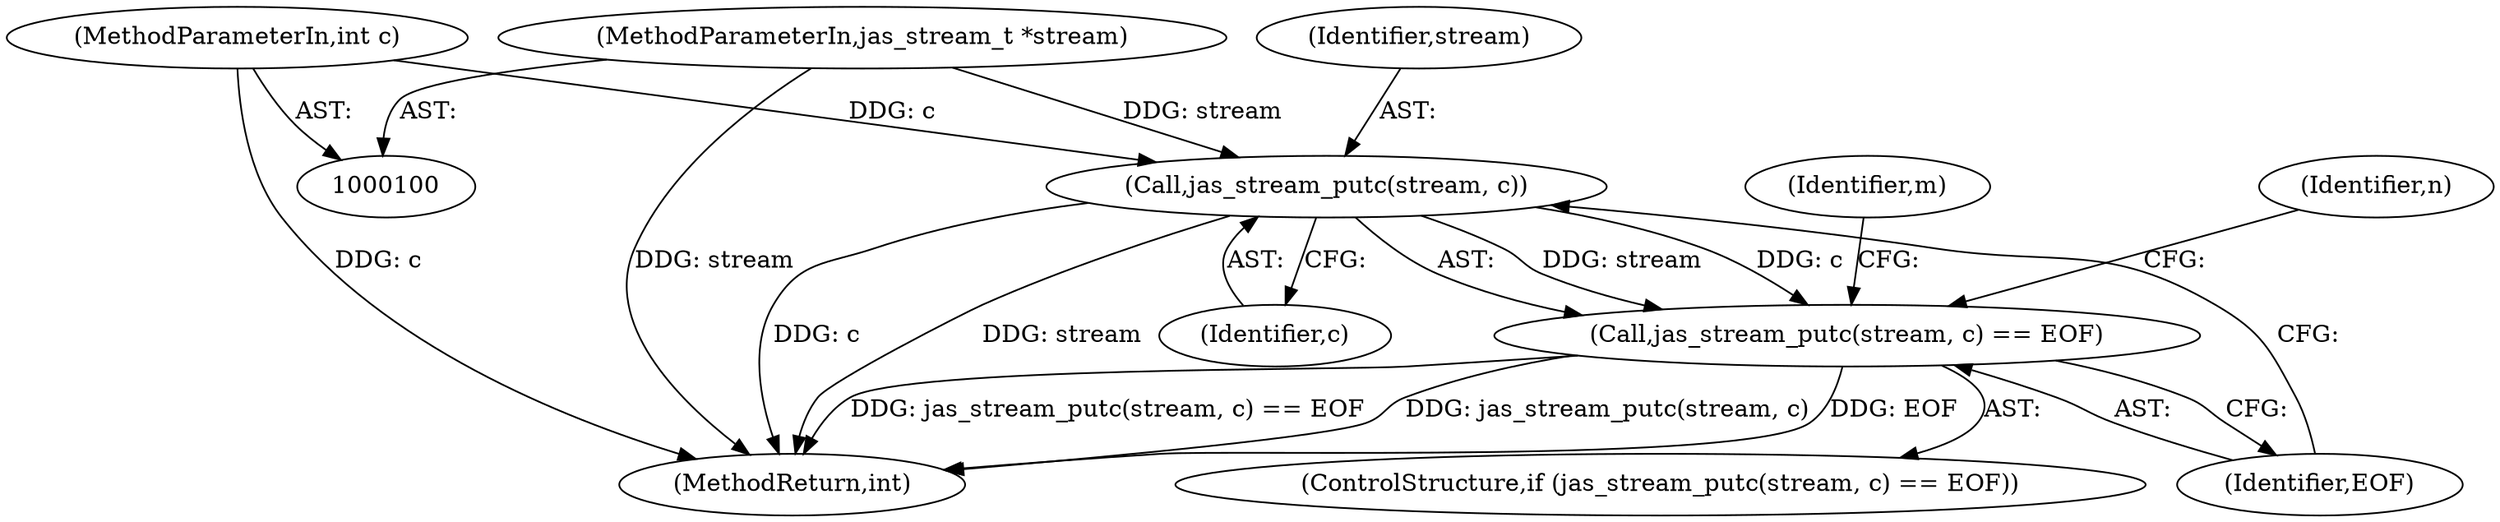 digraph "0_jasper_634ce8e8a5accc0fa05dd2c20d42b4749d4b2735_1@pointer" {
"1000128" [label="(Call,jas_stream_putc(stream, c))"];
"1000101" [label="(MethodParameterIn,jas_stream_t *stream)"];
"1000103" [label="(MethodParameterIn,int c)"];
"1000127" [label="(Call,jas_stream_putc(stream, c) == EOF)"];
"1000131" [label="(Identifier,EOF)"];
"1000124" [label="(Identifier,m)"];
"1000138" [label="(MethodReturn,int)"];
"1000129" [label="(Identifier,stream)"];
"1000103" [label="(MethodParameterIn,int c)"];
"1000130" [label="(Identifier,c)"];
"1000127" [label="(Call,jas_stream_putc(stream, c) == EOF)"];
"1000128" [label="(Call,jas_stream_putc(stream, c))"];
"1000134" [label="(Identifier,n)"];
"1000126" [label="(ControlStructure,if (jas_stream_putc(stream, c) == EOF))"];
"1000101" [label="(MethodParameterIn,jas_stream_t *stream)"];
"1000128" -> "1000127"  [label="AST: "];
"1000128" -> "1000130"  [label="CFG: "];
"1000129" -> "1000128"  [label="AST: "];
"1000130" -> "1000128"  [label="AST: "];
"1000131" -> "1000128"  [label="CFG: "];
"1000128" -> "1000138"  [label="DDG: c"];
"1000128" -> "1000138"  [label="DDG: stream"];
"1000128" -> "1000127"  [label="DDG: stream"];
"1000128" -> "1000127"  [label="DDG: c"];
"1000101" -> "1000128"  [label="DDG: stream"];
"1000103" -> "1000128"  [label="DDG: c"];
"1000101" -> "1000100"  [label="AST: "];
"1000101" -> "1000138"  [label="DDG: stream"];
"1000103" -> "1000100"  [label="AST: "];
"1000103" -> "1000138"  [label="DDG: c"];
"1000127" -> "1000126"  [label="AST: "];
"1000127" -> "1000131"  [label="CFG: "];
"1000131" -> "1000127"  [label="AST: "];
"1000134" -> "1000127"  [label="CFG: "];
"1000124" -> "1000127"  [label="CFG: "];
"1000127" -> "1000138"  [label="DDG: jas_stream_putc(stream, c) == EOF"];
"1000127" -> "1000138"  [label="DDG: jas_stream_putc(stream, c)"];
"1000127" -> "1000138"  [label="DDG: EOF"];
}
